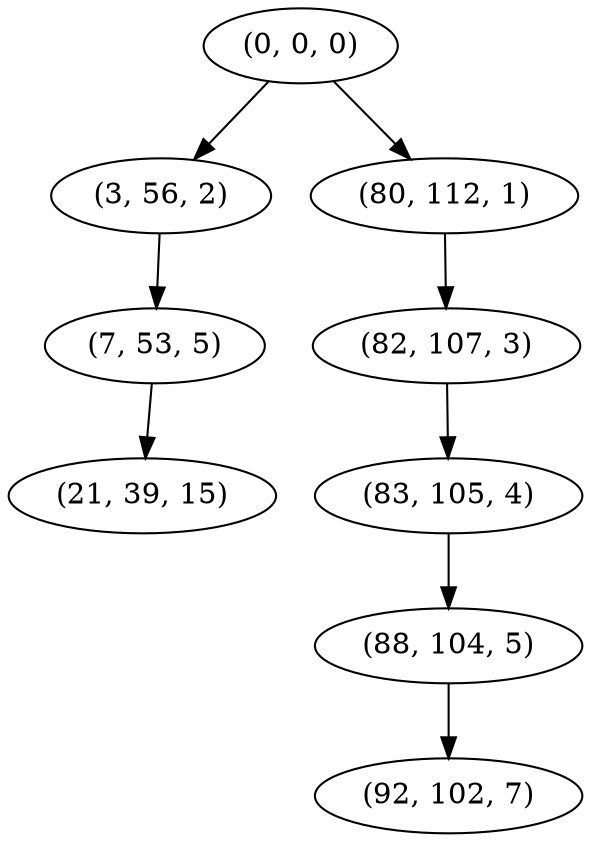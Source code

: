 digraph tree {
    "(0, 0, 0)";
    "(3, 56, 2)";
    "(7, 53, 5)";
    "(21, 39, 15)";
    "(80, 112, 1)";
    "(82, 107, 3)";
    "(83, 105, 4)";
    "(88, 104, 5)";
    "(92, 102, 7)";
    "(0, 0, 0)" -> "(3, 56, 2)";
    "(0, 0, 0)" -> "(80, 112, 1)";
    "(3, 56, 2)" -> "(7, 53, 5)";
    "(7, 53, 5)" -> "(21, 39, 15)";
    "(80, 112, 1)" -> "(82, 107, 3)";
    "(82, 107, 3)" -> "(83, 105, 4)";
    "(83, 105, 4)" -> "(88, 104, 5)";
    "(88, 104, 5)" -> "(92, 102, 7)";
}
